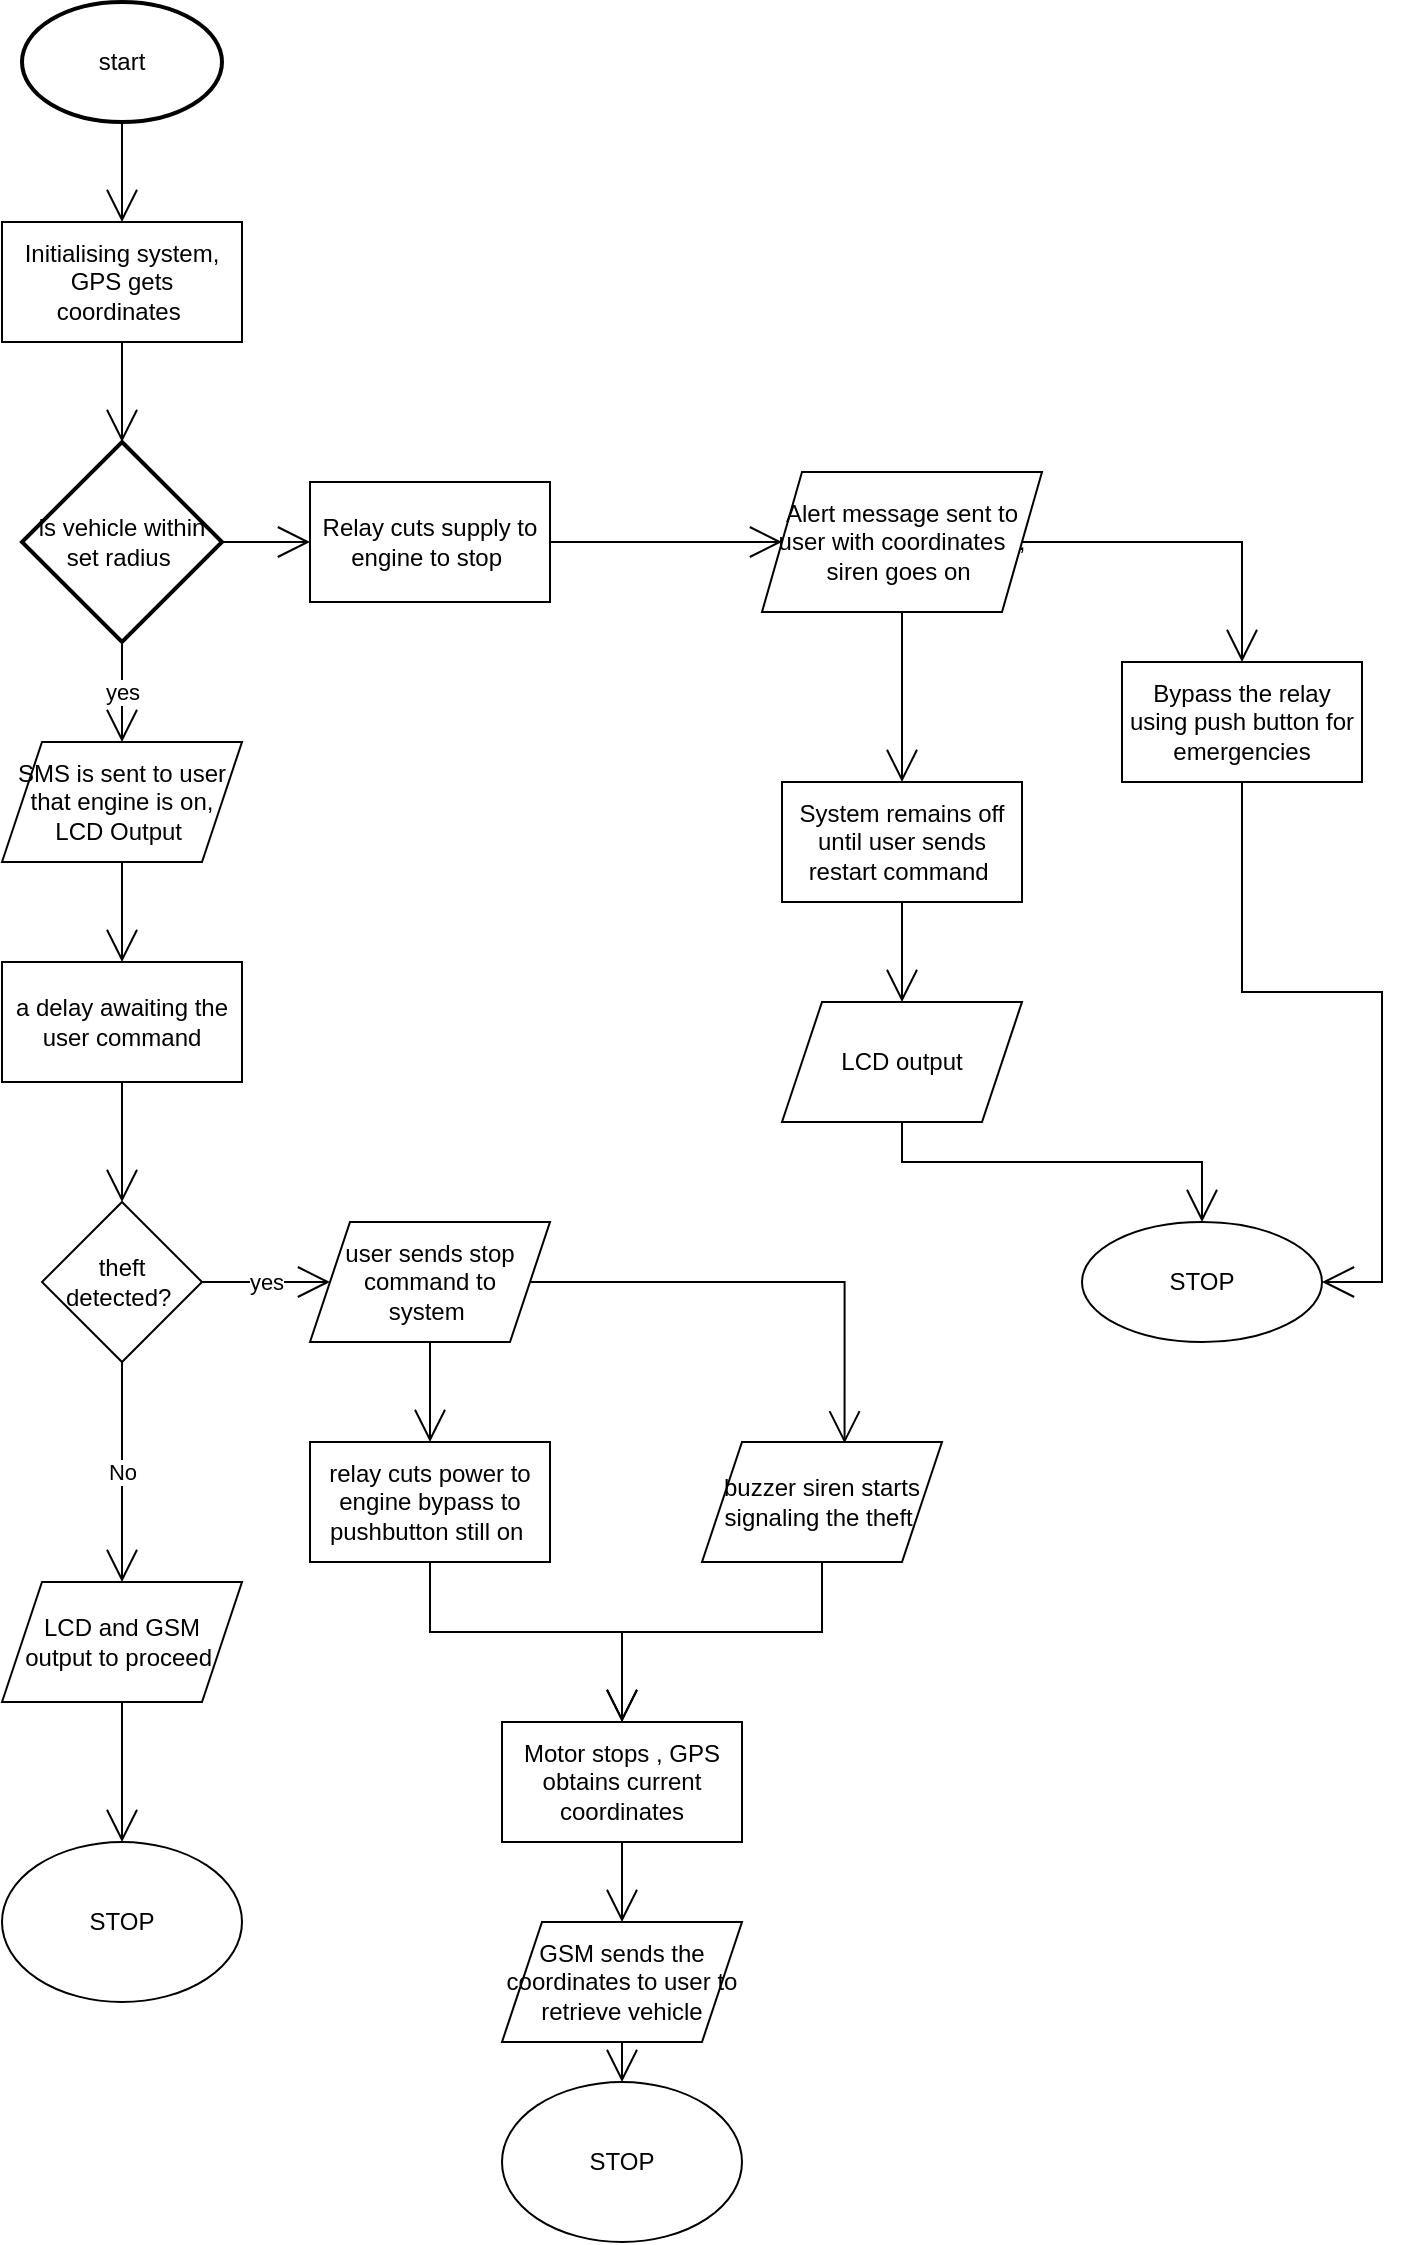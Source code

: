 <mxfile version="17.4.0" type="github">
  <diagram id="C5RBs43oDa-KdzZeNtuy" name="Page-1">
    <mxGraphModel dx="1198" dy="573" grid="1" gridSize="10" guides="1" tooltips="1" connect="1" arrows="1" fold="1" page="1" pageScale="1" pageWidth="827" pageHeight="1169" math="0" shadow="0">
      <root>
        <mxCell id="WIyWlLk6GJQsqaUBKTNV-0" />
        <mxCell id="WIyWlLk6GJQsqaUBKTNV-1" parent="WIyWlLk6GJQsqaUBKTNV-0" />
        <mxCell id="HpL3-V4sa4N1ox7pWsq2-22" style="edgeStyle=none;curved=1;rounded=0;orthogonalLoop=1;jettySize=auto;html=1;exitX=0.5;exitY=1;exitDx=0;exitDy=0;exitPerimeter=0;entryX=0.5;entryY=0;entryDx=0;entryDy=0;endArrow=open;startSize=14;endSize=14;sourcePerimeterSpacing=8;targetPerimeterSpacing=8;" edge="1" parent="WIyWlLk6GJQsqaUBKTNV-1">
          <mxGeometry relative="1" as="geometry">
            <mxPoint x="160" y="90" as="sourcePoint" />
            <mxPoint x="160" y="140" as="targetPoint" />
          </mxGeometry>
        </mxCell>
        <mxCell id="HpL3-V4sa4N1ox7pWsq2-1" value="start" style="strokeWidth=2;html=1;shape=mxgraph.flowchart.start_1;whiteSpace=wrap;hachureGap=4;" vertex="1" parent="WIyWlLk6GJQsqaUBKTNV-1">
          <mxGeometry x="110" y="30" width="100" height="60" as="geometry" />
        </mxCell>
        <mxCell id="HpL3-V4sa4N1ox7pWsq2-49" style="edgeStyle=orthogonalEdgeStyle;rounded=0;orthogonalLoop=1;jettySize=auto;html=1;exitX=0.5;exitY=1;exitDx=0;exitDy=0;entryX=0.5;entryY=0;entryDx=0;entryDy=0;endArrow=open;startSize=14;endSize=14;sourcePerimeterSpacing=8;targetPerimeterSpacing=8;" edge="1" parent="WIyWlLk6GJQsqaUBKTNV-1" source="HpL3-V4sa4N1ox7pWsq2-3" target="HpL3-V4sa4N1ox7pWsq2-7">
          <mxGeometry relative="1" as="geometry" />
        </mxCell>
        <mxCell id="HpL3-V4sa4N1ox7pWsq2-3" value="SMS is sent to user that engine is on, LCD Output&amp;nbsp;" style="shape=parallelogram;perimeter=parallelogramPerimeter;whiteSpace=wrap;html=1;fixedSize=1;hachureGap=4;" vertex="1" parent="WIyWlLk6GJQsqaUBKTNV-1">
          <mxGeometry x="100" y="400" width="120" height="60" as="geometry" />
        </mxCell>
        <mxCell id="HpL3-V4sa4N1ox7pWsq2-23" style="edgeStyle=none;curved=1;rounded=0;orthogonalLoop=1;jettySize=auto;html=1;exitX=0.5;exitY=1;exitDx=0;exitDy=0;entryX=0.5;entryY=0;entryDx=0;entryDy=0;endArrow=open;startSize=14;endSize=14;sourcePerimeterSpacing=8;targetPerimeterSpacing=8;" edge="1" parent="WIyWlLk6GJQsqaUBKTNV-1" target="HpL3-V4sa4N1ox7pWsq2-11">
          <mxGeometry relative="1" as="geometry">
            <mxPoint x="160" y="200" as="sourcePoint" />
          </mxGeometry>
        </mxCell>
        <mxCell id="HpL3-V4sa4N1ox7pWsq2-26" style="edgeStyle=none;curved=1;rounded=0;orthogonalLoop=1;jettySize=auto;html=1;exitX=0.5;exitY=1;exitDx=0;exitDy=0;entryX=0.5;entryY=0;entryDx=0;entryDy=0;endArrow=open;startSize=14;endSize=14;sourcePerimeterSpacing=8;targetPerimeterSpacing=8;" edge="1" parent="WIyWlLk6GJQsqaUBKTNV-1" source="HpL3-V4sa4N1ox7pWsq2-7" target="HpL3-V4sa4N1ox7pWsq2-8">
          <mxGeometry relative="1" as="geometry" />
        </mxCell>
        <mxCell id="HpL3-V4sa4N1ox7pWsq2-7" value="a delay awaiting the user command" style="rounded=0;whiteSpace=wrap;html=1;hachureGap=4;" vertex="1" parent="WIyWlLk6GJQsqaUBKTNV-1">
          <mxGeometry x="100" y="510" width="120" height="60" as="geometry" />
        </mxCell>
        <mxCell id="HpL3-V4sa4N1ox7pWsq2-27" value="No" style="edgeStyle=none;curved=1;rounded=0;orthogonalLoop=1;jettySize=auto;html=1;exitX=0.5;exitY=1;exitDx=0;exitDy=0;entryX=0.5;entryY=0;entryDx=0;entryDy=0;endArrow=open;startSize=14;endSize=14;sourcePerimeterSpacing=8;targetPerimeterSpacing=8;" edge="1" parent="WIyWlLk6GJQsqaUBKTNV-1" source="HpL3-V4sa4N1ox7pWsq2-8" target="HpL3-V4sa4N1ox7pWsq2-10">
          <mxGeometry relative="1" as="geometry" />
        </mxCell>
        <mxCell id="HpL3-V4sa4N1ox7pWsq2-30" value="yes" style="edgeStyle=none;curved=1;rounded=0;orthogonalLoop=1;jettySize=auto;html=1;exitX=1;exitY=0.5;exitDx=0;exitDy=0;entryX=0;entryY=0.5;entryDx=0;entryDy=0;endArrow=open;startSize=14;endSize=14;sourcePerimeterSpacing=8;targetPerimeterSpacing=8;" edge="1" parent="WIyWlLk6GJQsqaUBKTNV-1" source="HpL3-V4sa4N1ox7pWsq2-8" target="HpL3-V4sa4N1ox7pWsq2-13">
          <mxGeometry relative="1" as="geometry" />
        </mxCell>
        <mxCell id="HpL3-V4sa4N1ox7pWsq2-8" value="theft detected?&amp;nbsp;" style="rhombus;whiteSpace=wrap;html=1;hachureGap=4;" vertex="1" parent="WIyWlLk6GJQsqaUBKTNV-1">
          <mxGeometry x="120" y="630" width="80" height="80" as="geometry" />
        </mxCell>
        <mxCell id="HpL3-V4sa4N1ox7pWsq2-29" style="edgeStyle=none;curved=1;rounded=0;orthogonalLoop=1;jettySize=auto;html=1;exitX=0.5;exitY=1;exitDx=0;exitDy=0;entryX=0.5;entryY=0;entryDx=0;entryDy=0;endArrow=open;startSize=14;endSize=14;sourcePerimeterSpacing=8;targetPerimeterSpacing=8;" edge="1" parent="WIyWlLk6GJQsqaUBKTNV-1" source="HpL3-V4sa4N1ox7pWsq2-10" target="HpL3-V4sa4N1ox7pWsq2-17">
          <mxGeometry relative="1" as="geometry" />
        </mxCell>
        <mxCell id="HpL3-V4sa4N1ox7pWsq2-10" value="LCD and GSM &lt;br&gt;output to proceed&amp;nbsp;" style="shape=parallelogram;perimeter=parallelogramPerimeter;whiteSpace=wrap;html=1;fixedSize=1;hachureGap=4;" vertex="1" parent="WIyWlLk6GJQsqaUBKTNV-1">
          <mxGeometry x="100" y="820" width="120" height="60" as="geometry" />
        </mxCell>
        <mxCell id="HpL3-V4sa4N1ox7pWsq2-45" style="edgeStyle=orthogonalEdgeStyle;rounded=0;orthogonalLoop=1;jettySize=auto;html=1;exitX=0.5;exitY=1;exitDx=0;exitDy=0;entryX=0.5;entryY=0;entryDx=0;entryDy=0;entryPerimeter=0;endArrow=open;startSize=14;endSize=14;sourcePerimeterSpacing=8;targetPerimeterSpacing=8;" edge="1" parent="WIyWlLk6GJQsqaUBKTNV-1" source="HpL3-V4sa4N1ox7pWsq2-11" target="HpL3-V4sa4N1ox7pWsq2-43">
          <mxGeometry relative="1" as="geometry" />
        </mxCell>
        <mxCell id="HpL3-V4sa4N1ox7pWsq2-11" value="Initialising system, GPS gets coordinates&amp;nbsp;" style="rounded=0;whiteSpace=wrap;html=1;hachureGap=4;" vertex="1" parent="WIyWlLk6GJQsqaUBKTNV-1">
          <mxGeometry x="100" y="140" width="120" height="60" as="geometry" />
        </mxCell>
        <mxCell id="HpL3-V4sa4N1ox7pWsq2-32" style="edgeStyle=none;curved=1;rounded=0;orthogonalLoop=1;jettySize=auto;html=1;exitX=0.5;exitY=1;exitDx=0;exitDy=0;entryX=0.5;entryY=0;entryDx=0;entryDy=0;endArrow=open;startSize=14;endSize=14;sourcePerimeterSpacing=8;targetPerimeterSpacing=8;" edge="1" parent="WIyWlLk6GJQsqaUBKTNV-1" source="HpL3-V4sa4N1ox7pWsq2-13" target="HpL3-V4sa4N1ox7pWsq2-15">
          <mxGeometry relative="1" as="geometry" />
        </mxCell>
        <mxCell id="HpL3-V4sa4N1ox7pWsq2-35" style="edgeStyle=orthogonalEdgeStyle;rounded=0;orthogonalLoop=1;jettySize=auto;html=1;exitX=1;exitY=0.5;exitDx=0;exitDy=0;entryX=0.594;entryY=0.011;entryDx=0;entryDy=0;entryPerimeter=0;endArrow=open;startSize=14;endSize=14;sourcePerimeterSpacing=8;targetPerimeterSpacing=8;" edge="1" parent="WIyWlLk6GJQsqaUBKTNV-1" source="HpL3-V4sa4N1ox7pWsq2-13" target="HpL3-V4sa4N1ox7pWsq2-16">
          <mxGeometry relative="1" as="geometry" />
        </mxCell>
        <mxCell id="HpL3-V4sa4N1ox7pWsq2-13" value="user sends stop command to &lt;br&gt;system&amp;nbsp;" style="shape=parallelogram;perimeter=parallelogramPerimeter;whiteSpace=wrap;html=1;fixedSize=1;hachureGap=4;" vertex="1" parent="WIyWlLk6GJQsqaUBKTNV-1">
          <mxGeometry x="254" y="640" width="120" height="60" as="geometry" />
        </mxCell>
        <mxCell id="HpL3-V4sa4N1ox7pWsq2-36" style="edgeStyle=orthogonalEdgeStyle;rounded=0;orthogonalLoop=1;jettySize=auto;html=1;exitX=0.5;exitY=1;exitDx=0;exitDy=0;entryX=0.5;entryY=0;entryDx=0;entryDy=0;endArrow=open;startSize=14;endSize=14;sourcePerimeterSpacing=8;targetPerimeterSpacing=8;" edge="1" parent="WIyWlLk6GJQsqaUBKTNV-1" source="HpL3-V4sa4N1ox7pWsq2-15" target="HpL3-V4sa4N1ox7pWsq2-20">
          <mxGeometry relative="1" as="geometry" />
        </mxCell>
        <mxCell id="HpL3-V4sa4N1ox7pWsq2-15" value="relay cuts power to engine bypass to pushbutton still on&amp;nbsp;" style="rounded=0;whiteSpace=wrap;html=1;hachureGap=4;" vertex="1" parent="WIyWlLk6GJQsqaUBKTNV-1">
          <mxGeometry x="254" y="750" width="120" height="60" as="geometry" />
        </mxCell>
        <mxCell id="HpL3-V4sa4N1ox7pWsq2-37" style="edgeStyle=orthogonalEdgeStyle;rounded=0;orthogonalLoop=1;jettySize=auto;html=1;exitX=0.5;exitY=1;exitDx=0;exitDy=0;entryX=0.5;entryY=0;entryDx=0;entryDy=0;endArrow=open;startSize=14;endSize=14;sourcePerimeterSpacing=8;targetPerimeterSpacing=8;" edge="1" parent="WIyWlLk6GJQsqaUBKTNV-1" source="HpL3-V4sa4N1ox7pWsq2-16" target="HpL3-V4sa4N1ox7pWsq2-20">
          <mxGeometry relative="1" as="geometry" />
        </mxCell>
        <mxCell id="HpL3-V4sa4N1ox7pWsq2-16" value="buzzer siren starts signaling the theft&amp;nbsp;" style="shape=parallelogram;perimeter=parallelogramPerimeter;whiteSpace=wrap;html=1;fixedSize=1;hachureGap=4;" vertex="1" parent="WIyWlLk6GJQsqaUBKTNV-1">
          <mxGeometry x="450" y="750" width="120" height="60" as="geometry" />
        </mxCell>
        <mxCell id="HpL3-V4sa4N1ox7pWsq2-17" value="STOP" style="ellipse;whiteSpace=wrap;html=1;hachureGap=4;" vertex="1" parent="WIyWlLk6GJQsqaUBKTNV-1">
          <mxGeometry x="100" y="950" width="120" height="80" as="geometry" />
        </mxCell>
        <mxCell id="HpL3-V4sa4N1ox7pWsq2-39" style="edgeStyle=orthogonalEdgeStyle;rounded=0;orthogonalLoop=1;jettySize=auto;html=1;exitX=0.5;exitY=1;exitDx=0;exitDy=0;entryX=0.5;entryY=0;entryDx=0;entryDy=0;endArrow=open;startSize=14;endSize=14;sourcePerimeterSpacing=8;targetPerimeterSpacing=8;" edge="1" parent="WIyWlLk6GJQsqaUBKTNV-1" source="HpL3-V4sa4N1ox7pWsq2-20" target="HpL3-V4sa4N1ox7pWsq2-21">
          <mxGeometry relative="1" as="geometry" />
        </mxCell>
        <mxCell id="HpL3-V4sa4N1ox7pWsq2-20" value="Motor stops , GPS obtains current coordinates" style="rounded=0;whiteSpace=wrap;html=1;hachureGap=4;" vertex="1" parent="WIyWlLk6GJQsqaUBKTNV-1">
          <mxGeometry x="350" y="890" width="120" height="60" as="geometry" />
        </mxCell>
        <mxCell id="HpL3-V4sa4N1ox7pWsq2-41" style="edgeStyle=orthogonalEdgeStyle;rounded=0;orthogonalLoop=1;jettySize=auto;html=1;exitX=0.5;exitY=1;exitDx=0;exitDy=0;entryX=0.5;entryY=0;entryDx=0;entryDy=0;endArrow=open;startSize=14;endSize=14;sourcePerimeterSpacing=8;targetPerimeterSpacing=8;" edge="1" parent="WIyWlLk6GJQsqaUBKTNV-1" source="HpL3-V4sa4N1ox7pWsq2-21">
          <mxGeometry relative="1" as="geometry">
            <mxPoint x="410" y="1070" as="targetPoint" />
          </mxGeometry>
        </mxCell>
        <mxCell id="HpL3-V4sa4N1ox7pWsq2-21" value="GSM sends the coordinates to user to retrieve vehicle" style="shape=parallelogram;perimeter=parallelogramPerimeter;whiteSpace=wrap;html=1;fixedSize=1;hachureGap=4;" vertex="1" parent="WIyWlLk6GJQsqaUBKTNV-1">
          <mxGeometry x="350" y="990" width="120" height="60" as="geometry" />
        </mxCell>
        <mxCell id="HpL3-V4sa4N1ox7pWsq2-40" value="STOP" style="ellipse;whiteSpace=wrap;html=1;hachureGap=4;" vertex="1" parent="WIyWlLk6GJQsqaUBKTNV-1">
          <mxGeometry x="350" y="1070" width="120" height="80" as="geometry" />
        </mxCell>
        <mxCell id="HpL3-V4sa4N1ox7pWsq2-48" value="yes" style="edgeStyle=orthogonalEdgeStyle;rounded=0;orthogonalLoop=1;jettySize=auto;html=1;exitX=0.5;exitY=1;exitDx=0;exitDy=0;exitPerimeter=0;entryX=0.5;entryY=0;entryDx=0;entryDy=0;endArrow=open;startSize=14;endSize=14;sourcePerimeterSpacing=8;targetPerimeterSpacing=8;" edge="1" parent="WIyWlLk6GJQsqaUBKTNV-1" source="HpL3-V4sa4N1ox7pWsq2-43" target="HpL3-V4sa4N1ox7pWsq2-3">
          <mxGeometry relative="1" as="geometry" />
        </mxCell>
        <mxCell id="HpL3-V4sa4N1ox7pWsq2-57" style="edgeStyle=orthogonalEdgeStyle;rounded=0;orthogonalLoop=1;jettySize=auto;html=1;exitX=1;exitY=0.5;exitDx=0;exitDy=0;exitPerimeter=0;entryX=0;entryY=0.5;entryDx=0;entryDy=0;endArrow=open;startSize=14;endSize=14;sourcePerimeterSpacing=8;targetPerimeterSpacing=8;" edge="1" parent="WIyWlLk6GJQsqaUBKTNV-1" source="HpL3-V4sa4N1ox7pWsq2-43" target="HpL3-V4sa4N1ox7pWsq2-54">
          <mxGeometry relative="1" as="geometry" />
        </mxCell>
        <mxCell id="HpL3-V4sa4N1ox7pWsq2-43" value="is vehicle within set radius&amp;nbsp;" style="strokeWidth=2;html=1;shape=mxgraph.flowchart.decision;whiteSpace=wrap;hachureGap=4;" vertex="1" parent="WIyWlLk6GJQsqaUBKTNV-1">
          <mxGeometry x="110" y="250" width="100" height="100" as="geometry" />
        </mxCell>
        <mxCell id="HpL3-V4sa4N1ox7pWsq2-61" style="edgeStyle=orthogonalEdgeStyle;rounded=0;orthogonalLoop=1;jettySize=auto;html=1;exitX=0.5;exitY=1;exitDx=0;exitDy=0;entryX=0.5;entryY=0;entryDx=0;entryDy=0;endArrow=open;startSize=14;endSize=14;sourcePerimeterSpacing=8;targetPerimeterSpacing=8;" edge="1" parent="WIyWlLk6GJQsqaUBKTNV-1" source="HpL3-V4sa4N1ox7pWsq2-53" target="HpL3-V4sa4N1ox7pWsq2-59">
          <mxGeometry relative="1" as="geometry" />
        </mxCell>
        <mxCell id="HpL3-V4sa4N1ox7pWsq2-77" style="edgeStyle=orthogonalEdgeStyle;rounded=0;orthogonalLoop=1;jettySize=auto;html=1;exitX=1;exitY=0.5;exitDx=0;exitDy=0;entryX=0.5;entryY=0;entryDx=0;entryDy=0;endArrow=open;startSize=14;endSize=14;sourcePerimeterSpacing=8;targetPerimeterSpacing=8;" edge="1" parent="WIyWlLk6GJQsqaUBKTNV-1" source="HpL3-V4sa4N1ox7pWsq2-53" target="HpL3-V4sa4N1ox7pWsq2-70">
          <mxGeometry relative="1" as="geometry" />
        </mxCell>
        <mxCell id="HpL3-V4sa4N1ox7pWsq2-53" value="Alert message sent to user with coordinates&amp;nbsp; , siren goes on&amp;nbsp;" style="shape=parallelogram;perimeter=parallelogramPerimeter;whiteSpace=wrap;html=1;fixedSize=1;hachureGap=4;" vertex="1" parent="WIyWlLk6GJQsqaUBKTNV-1">
          <mxGeometry x="480" y="265" width="140" height="70" as="geometry" />
        </mxCell>
        <mxCell id="HpL3-V4sa4N1ox7pWsq2-58" style="edgeStyle=orthogonalEdgeStyle;rounded=0;orthogonalLoop=1;jettySize=auto;html=1;exitX=1;exitY=0.5;exitDx=0;exitDy=0;entryX=0;entryY=0.5;entryDx=0;entryDy=0;endArrow=open;startSize=14;endSize=14;sourcePerimeterSpacing=8;targetPerimeterSpacing=8;" edge="1" parent="WIyWlLk6GJQsqaUBKTNV-1" source="HpL3-V4sa4N1ox7pWsq2-54" target="HpL3-V4sa4N1ox7pWsq2-53">
          <mxGeometry relative="1" as="geometry" />
        </mxCell>
        <mxCell id="HpL3-V4sa4N1ox7pWsq2-54" value="Relay cuts supply to engine to stop&amp;nbsp;" style="rounded=0;whiteSpace=wrap;html=1;hachureGap=4;" vertex="1" parent="WIyWlLk6GJQsqaUBKTNV-1">
          <mxGeometry x="254" y="270" width="120" height="60" as="geometry" />
        </mxCell>
        <mxCell id="HpL3-V4sa4N1ox7pWsq2-75" style="edgeStyle=orthogonalEdgeStyle;rounded=0;orthogonalLoop=1;jettySize=auto;html=1;exitX=0.5;exitY=1;exitDx=0;exitDy=0;entryX=0.5;entryY=0;entryDx=0;entryDy=0;endArrow=open;startSize=14;endSize=14;sourcePerimeterSpacing=8;targetPerimeterSpacing=8;" edge="1" parent="WIyWlLk6GJQsqaUBKTNV-1" source="HpL3-V4sa4N1ox7pWsq2-59" target="HpL3-V4sa4N1ox7pWsq2-74">
          <mxGeometry relative="1" as="geometry" />
        </mxCell>
        <mxCell id="HpL3-V4sa4N1ox7pWsq2-59" value="System remains off until user sends restart command&amp;nbsp;" style="rounded=0;whiteSpace=wrap;html=1;hachureGap=4;" vertex="1" parent="WIyWlLk6GJQsqaUBKTNV-1">
          <mxGeometry x="490" y="420" width="120" height="60" as="geometry" />
        </mxCell>
        <mxCell id="HpL3-V4sa4N1ox7pWsq2-67" value="STOP" style="ellipse;whiteSpace=wrap;html=1;hachureGap=4;" vertex="1" parent="WIyWlLk6GJQsqaUBKTNV-1">
          <mxGeometry x="640" y="640" width="120" height="60" as="geometry" />
        </mxCell>
        <mxCell id="HpL3-V4sa4N1ox7pWsq2-82" style="edgeStyle=orthogonalEdgeStyle;rounded=0;orthogonalLoop=1;jettySize=auto;html=1;exitX=0.5;exitY=1;exitDx=0;exitDy=0;entryX=1;entryY=0.5;entryDx=0;entryDy=0;endArrow=open;startSize=14;endSize=14;sourcePerimeterSpacing=8;targetPerimeterSpacing=8;" edge="1" parent="WIyWlLk6GJQsqaUBKTNV-1" source="HpL3-V4sa4N1ox7pWsq2-70" target="HpL3-V4sa4N1ox7pWsq2-67">
          <mxGeometry relative="1" as="geometry" />
        </mxCell>
        <mxCell id="HpL3-V4sa4N1ox7pWsq2-70" value="Bypass the relay using push button for emergencies" style="rounded=0;whiteSpace=wrap;html=1;hachureGap=4;" vertex="1" parent="WIyWlLk6GJQsqaUBKTNV-1">
          <mxGeometry x="660" y="360" width="120" height="60" as="geometry" />
        </mxCell>
        <mxCell id="HpL3-V4sa4N1ox7pWsq2-76" style="edgeStyle=orthogonalEdgeStyle;rounded=0;orthogonalLoop=1;jettySize=auto;html=1;exitX=0.5;exitY=1;exitDx=0;exitDy=0;entryX=0.5;entryY=0;entryDx=0;entryDy=0;endArrow=open;startSize=14;endSize=14;sourcePerimeterSpacing=8;targetPerimeterSpacing=8;" edge="1" parent="WIyWlLk6GJQsqaUBKTNV-1" source="HpL3-V4sa4N1ox7pWsq2-74" target="HpL3-V4sa4N1ox7pWsq2-67">
          <mxGeometry relative="1" as="geometry" />
        </mxCell>
        <mxCell id="HpL3-V4sa4N1ox7pWsq2-74" value="LCD output" style="shape=parallelogram;perimeter=parallelogramPerimeter;whiteSpace=wrap;html=1;fixedSize=1;hachureGap=4;" vertex="1" parent="WIyWlLk6GJQsqaUBKTNV-1">
          <mxGeometry x="490" y="530" width="120" height="60" as="geometry" />
        </mxCell>
      </root>
    </mxGraphModel>
  </diagram>
</mxfile>
